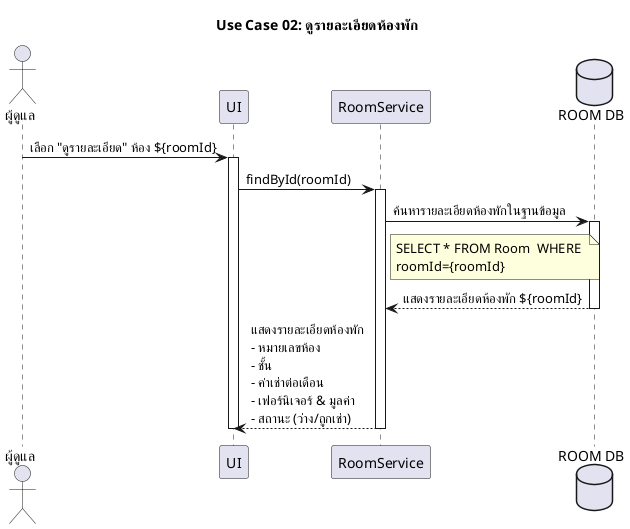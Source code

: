@startuml Use Case 02: ดูรายละเอียดห้องพัก
skinparam defaultFontName "TH Sarabun New"
title Use Case 02: ดูรายละเอียดห้องพัก
actor "ผู้ดูแล" as Admin
participant "UI" as UI
participant "RoomService" as  MSROOM
database    "ROOM DB"   as Room

Admin -> UI  : เลือก "ดูรายละเอียด" ห้อง ${roomId}
activate UI
UI -> MSROOM :findById(roomId)
activate MSROOM
MSROOM -> Room : ค้นหารายละเอียดห้องพักในฐานข้อมูล

note right of MSROOM
SELECT * FROM Room  WHERE 
roomId={roomId}
end note

activate Room
Room --> MSROOM: แสดงรายละเอียดห้องพัก ${roomId}
deactivate Room
MSROOM --> UI: แสดงรายละเอียดห้องพัก\n- หมายเลขห้อง\n- ชั้น\n- ค่าเช่าต่อเดือน\n- เฟอร์นิเจอร์ & มูลค่า\n- สถานะ (ว่าง/ถูกเช่า)
deactivate MSROOM
deactivate UI
@enduml
